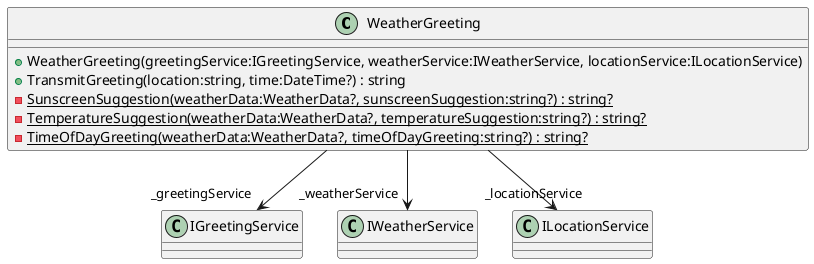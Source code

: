 @startuml
class WeatherGreeting {
    + WeatherGreeting(greetingService:IGreetingService, weatherService:IWeatherService, locationService:ILocationService)
    + TransmitGreeting(location:string, time:DateTime?) : string
    - {static} SunscreenSuggestion(weatherData:WeatherData?, sunscreenSuggestion:string?) : string?
    - {static} TemperatureSuggestion(weatherData:WeatherData?, temperatureSuggestion:string?) : string?
    - {static} TimeOfDayGreeting(weatherData:WeatherData?, timeOfDayGreeting:string?) : string?
}
WeatherGreeting --> "_greetingService" IGreetingService
WeatherGreeting --> "_weatherService" IWeatherService
WeatherGreeting --> "_locationService" ILocationService
@enduml
